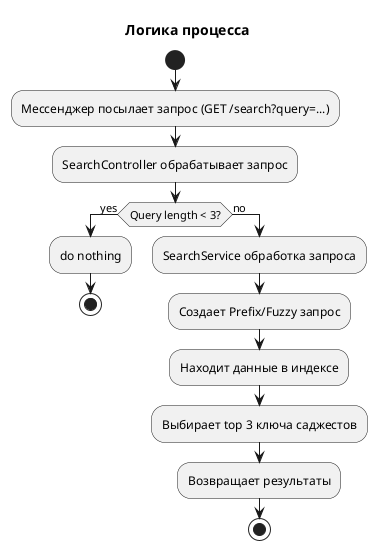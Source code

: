 @startuml
title Логика процесса

start
:Мессенджер посылает запрос (GET /search?query=...);
:SearchController обрабатывает запрос;
if (Query length < 3?) then (yes)
    :do nothing;
    stop
else (no)
    :SearchService обработка запроса;
    :Создает Prefix/Fuzzy запрос;
    :Находит данные в индексе;
    :Выбирает top 3 ключа саджестов;
    :Возвращает результаты;
    stop
endif

@enduml